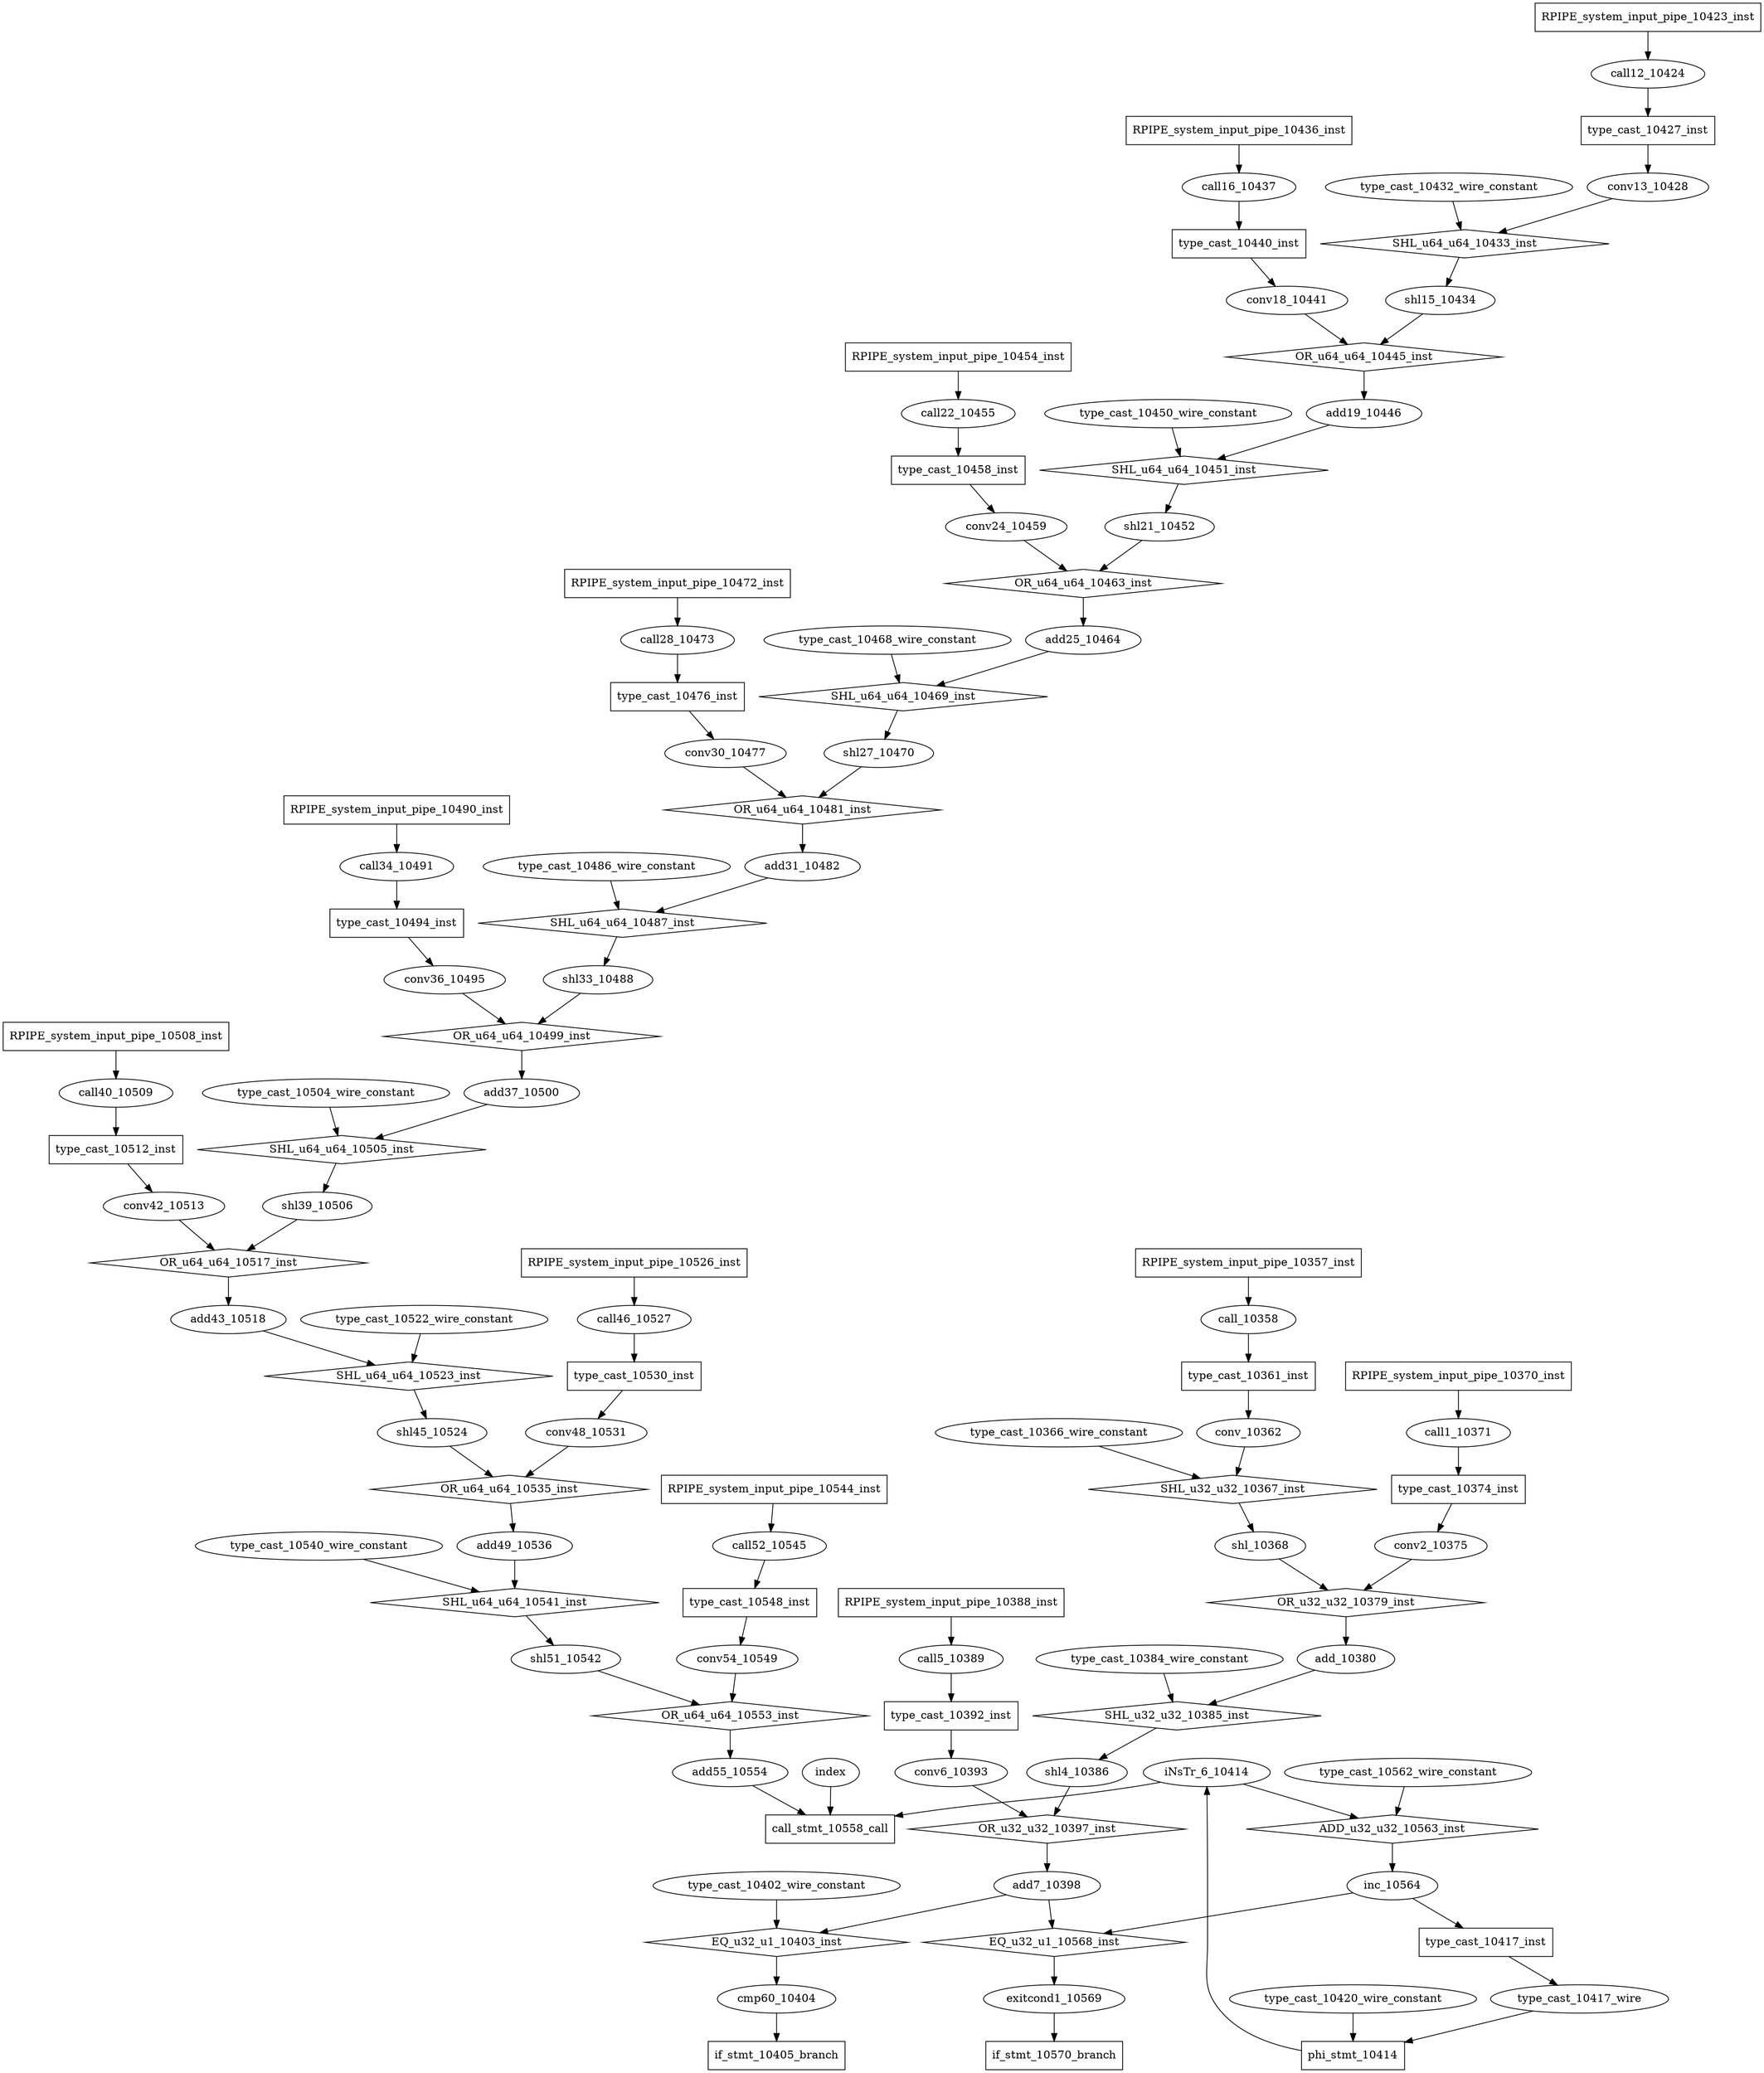 digraph data_path {
  add19_10446 [shape=ellipse];
  add25_10464 [shape=ellipse];
  add31_10482 [shape=ellipse];
  add37_10500 [shape=ellipse];
  add43_10518 [shape=ellipse];
  add49_10536 [shape=ellipse];
  add55_10554 [shape=ellipse];
  add7_10398 [shape=ellipse];
  add_10380 [shape=ellipse];
  call12_10424 [shape=ellipse];
  call16_10437 [shape=ellipse];
  call1_10371 [shape=ellipse];
  call22_10455 [shape=ellipse];
  call28_10473 [shape=ellipse];
  call34_10491 [shape=ellipse];
  call40_10509 [shape=ellipse];
  call46_10527 [shape=ellipse];
  call52_10545 [shape=ellipse];
  call5_10389 [shape=ellipse];
  call_10358 [shape=ellipse];
  cmp60_10404 [shape=ellipse];
  conv13_10428 [shape=ellipse];
  conv18_10441 [shape=ellipse];
  conv24_10459 [shape=ellipse];
  conv2_10375 [shape=ellipse];
  conv30_10477 [shape=ellipse];
  conv36_10495 [shape=ellipse];
  conv42_10513 [shape=ellipse];
  conv48_10531 [shape=ellipse];
  conv54_10549 [shape=ellipse];
  conv6_10393 [shape=ellipse];
  conv_10362 [shape=ellipse];
  exitcond1_10569 [shape=ellipse];
  iNsTr_6_10414 [shape=ellipse];
  inc_10564 [shape=ellipse];
  shl15_10434 [shape=ellipse];
  shl21_10452 [shape=ellipse];
  shl27_10470 [shape=ellipse];
  shl33_10488 [shape=ellipse];
  shl39_10506 [shape=ellipse];
  shl45_10524 [shape=ellipse];
  shl4_10386 [shape=ellipse];
  shl51_10542 [shape=ellipse];
  shl_10368 [shape=ellipse];
  type_cast_10366_wire_constant [shape=ellipse];
  type_cast_10384_wire_constant [shape=ellipse];
  type_cast_10402_wire_constant [shape=ellipse];
  type_cast_10417_wire [shape=ellipse];
  type_cast_10420_wire_constant [shape=ellipse];
  type_cast_10432_wire_constant [shape=ellipse];
  type_cast_10450_wire_constant [shape=ellipse];
  type_cast_10468_wire_constant [shape=ellipse];
  type_cast_10486_wire_constant [shape=ellipse];
  type_cast_10504_wire_constant [shape=ellipse];
  type_cast_10522_wire_constant [shape=ellipse];
  type_cast_10540_wire_constant [shape=ellipse];
  type_cast_10562_wire_constant [shape=ellipse];
  ADD_u32_u32_10563_inst [shape=diamond];
iNsTr_6_10414  -> ADD_u32_u32_10563_inst;
type_cast_10562_wire_constant  -> ADD_u32_u32_10563_inst;
ADD_u32_u32_10563_inst -> inc_10564;
  EQ_u32_u1_10403_inst [shape=diamond];
add7_10398  -> EQ_u32_u1_10403_inst;
type_cast_10402_wire_constant  -> EQ_u32_u1_10403_inst;
EQ_u32_u1_10403_inst -> cmp60_10404;
  EQ_u32_u1_10568_inst [shape=diamond];
inc_10564  -> EQ_u32_u1_10568_inst;
add7_10398  -> EQ_u32_u1_10568_inst;
EQ_u32_u1_10568_inst -> exitcond1_10569;
  OR_u32_u32_10379_inst [shape=diamond];
shl_10368  -> OR_u32_u32_10379_inst;
conv2_10375  -> OR_u32_u32_10379_inst;
OR_u32_u32_10379_inst -> add_10380;
  OR_u32_u32_10397_inst [shape=diamond];
shl4_10386  -> OR_u32_u32_10397_inst;
conv6_10393  -> OR_u32_u32_10397_inst;
OR_u32_u32_10397_inst -> add7_10398;
  OR_u64_u64_10445_inst [shape=diamond];
shl15_10434  -> OR_u64_u64_10445_inst;
conv18_10441  -> OR_u64_u64_10445_inst;
OR_u64_u64_10445_inst -> add19_10446;
  OR_u64_u64_10463_inst [shape=diamond];
shl21_10452  -> OR_u64_u64_10463_inst;
conv24_10459  -> OR_u64_u64_10463_inst;
OR_u64_u64_10463_inst -> add25_10464;
  OR_u64_u64_10481_inst [shape=diamond];
shl27_10470  -> OR_u64_u64_10481_inst;
conv30_10477  -> OR_u64_u64_10481_inst;
OR_u64_u64_10481_inst -> add31_10482;
  OR_u64_u64_10499_inst [shape=diamond];
shl33_10488  -> OR_u64_u64_10499_inst;
conv36_10495  -> OR_u64_u64_10499_inst;
OR_u64_u64_10499_inst -> add37_10500;
  OR_u64_u64_10517_inst [shape=diamond];
shl39_10506  -> OR_u64_u64_10517_inst;
conv42_10513  -> OR_u64_u64_10517_inst;
OR_u64_u64_10517_inst -> add43_10518;
  OR_u64_u64_10535_inst [shape=diamond];
shl45_10524  -> OR_u64_u64_10535_inst;
conv48_10531  -> OR_u64_u64_10535_inst;
OR_u64_u64_10535_inst -> add49_10536;
  OR_u64_u64_10553_inst [shape=diamond];
shl51_10542  -> OR_u64_u64_10553_inst;
conv54_10549  -> OR_u64_u64_10553_inst;
OR_u64_u64_10553_inst -> add55_10554;
  RPIPE_system_input_pipe_10357_inst [shape=rectangle];
RPIPE_system_input_pipe_10357_inst -> call_10358;
  RPIPE_system_input_pipe_10370_inst [shape=rectangle];
RPIPE_system_input_pipe_10370_inst -> call1_10371;
  RPIPE_system_input_pipe_10388_inst [shape=rectangle];
RPIPE_system_input_pipe_10388_inst -> call5_10389;
  RPIPE_system_input_pipe_10423_inst [shape=rectangle];
RPIPE_system_input_pipe_10423_inst -> call12_10424;
  RPIPE_system_input_pipe_10436_inst [shape=rectangle];
RPIPE_system_input_pipe_10436_inst -> call16_10437;
  RPIPE_system_input_pipe_10454_inst [shape=rectangle];
RPIPE_system_input_pipe_10454_inst -> call22_10455;
  RPIPE_system_input_pipe_10472_inst [shape=rectangle];
RPIPE_system_input_pipe_10472_inst -> call28_10473;
  RPIPE_system_input_pipe_10490_inst [shape=rectangle];
RPIPE_system_input_pipe_10490_inst -> call34_10491;
  RPIPE_system_input_pipe_10508_inst [shape=rectangle];
RPIPE_system_input_pipe_10508_inst -> call40_10509;
  RPIPE_system_input_pipe_10526_inst [shape=rectangle];
RPIPE_system_input_pipe_10526_inst -> call46_10527;
  RPIPE_system_input_pipe_10544_inst [shape=rectangle];
RPIPE_system_input_pipe_10544_inst -> call52_10545;
  SHL_u32_u32_10367_inst [shape=diamond];
conv_10362  -> SHL_u32_u32_10367_inst;
type_cast_10366_wire_constant  -> SHL_u32_u32_10367_inst;
SHL_u32_u32_10367_inst -> shl_10368;
  SHL_u32_u32_10385_inst [shape=diamond];
add_10380  -> SHL_u32_u32_10385_inst;
type_cast_10384_wire_constant  -> SHL_u32_u32_10385_inst;
SHL_u32_u32_10385_inst -> shl4_10386;
  SHL_u64_u64_10433_inst [shape=diamond];
conv13_10428  -> SHL_u64_u64_10433_inst;
type_cast_10432_wire_constant  -> SHL_u64_u64_10433_inst;
SHL_u64_u64_10433_inst -> shl15_10434;
  SHL_u64_u64_10451_inst [shape=diamond];
add19_10446  -> SHL_u64_u64_10451_inst;
type_cast_10450_wire_constant  -> SHL_u64_u64_10451_inst;
SHL_u64_u64_10451_inst -> shl21_10452;
  SHL_u64_u64_10469_inst [shape=diamond];
add25_10464  -> SHL_u64_u64_10469_inst;
type_cast_10468_wire_constant  -> SHL_u64_u64_10469_inst;
SHL_u64_u64_10469_inst -> shl27_10470;
  SHL_u64_u64_10487_inst [shape=diamond];
add31_10482  -> SHL_u64_u64_10487_inst;
type_cast_10486_wire_constant  -> SHL_u64_u64_10487_inst;
SHL_u64_u64_10487_inst -> shl33_10488;
  SHL_u64_u64_10505_inst [shape=diamond];
add37_10500  -> SHL_u64_u64_10505_inst;
type_cast_10504_wire_constant  -> SHL_u64_u64_10505_inst;
SHL_u64_u64_10505_inst -> shl39_10506;
  SHL_u64_u64_10523_inst [shape=diamond];
add43_10518  -> SHL_u64_u64_10523_inst;
type_cast_10522_wire_constant  -> SHL_u64_u64_10523_inst;
SHL_u64_u64_10523_inst -> shl45_10524;
  SHL_u64_u64_10541_inst [shape=diamond];
add49_10536  -> SHL_u64_u64_10541_inst;
type_cast_10540_wire_constant  -> SHL_u64_u64_10541_inst;
SHL_u64_u64_10541_inst -> shl51_10542;
  call_stmt_10558_call [shape=rectangle];
index  -> call_stmt_10558_call;
iNsTr_6_10414  -> call_stmt_10558_call;
add55_10554  -> call_stmt_10558_call;
  if_stmt_10405_branch [shape=rectangle];
cmp60_10404  -> if_stmt_10405_branch;
  if_stmt_10570_branch [shape=rectangle];
exitcond1_10569  -> if_stmt_10570_branch;
  phi_stmt_10414 [shape=rectangle];
type_cast_10417_wire  -> phi_stmt_10414;
type_cast_10420_wire_constant  -> phi_stmt_10414;
phi_stmt_10414 -> iNsTr_6_10414;
  type_cast_10361_inst [shape=rectangle];
call_10358  -> type_cast_10361_inst;
type_cast_10361_inst -> conv_10362;
  type_cast_10374_inst [shape=rectangle];
call1_10371  -> type_cast_10374_inst;
type_cast_10374_inst -> conv2_10375;
  type_cast_10392_inst [shape=rectangle];
call5_10389  -> type_cast_10392_inst;
type_cast_10392_inst -> conv6_10393;
  type_cast_10417_inst [shape=rectangle];
inc_10564  -> type_cast_10417_inst;
type_cast_10417_inst -> type_cast_10417_wire;
  type_cast_10427_inst [shape=rectangle];
call12_10424  -> type_cast_10427_inst;
type_cast_10427_inst -> conv13_10428;
  type_cast_10440_inst [shape=rectangle];
call16_10437  -> type_cast_10440_inst;
type_cast_10440_inst -> conv18_10441;
  type_cast_10458_inst [shape=rectangle];
call22_10455  -> type_cast_10458_inst;
type_cast_10458_inst -> conv24_10459;
  type_cast_10476_inst [shape=rectangle];
call28_10473  -> type_cast_10476_inst;
type_cast_10476_inst -> conv30_10477;
  type_cast_10494_inst [shape=rectangle];
call34_10491  -> type_cast_10494_inst;
type_cast_10494_inst -> conv36_10495;
  type_cast_10512_inst [shape=rectangle];
call40_10509  -> type_cast_10512_inst;
type_cast_10512_inst -> conv42_10513;
  type_cast_10530_inst [shape=rectangle];
call46_10527  -> type_cast_10530_inst;
type_cast_10530_inst -> conv48_10531;
  type_cast_10548_inst [shape=rectangle];
call52_10545  -> type_cast_10548_inst;
type_cast_10548_inst -> conv54_10549;
}
